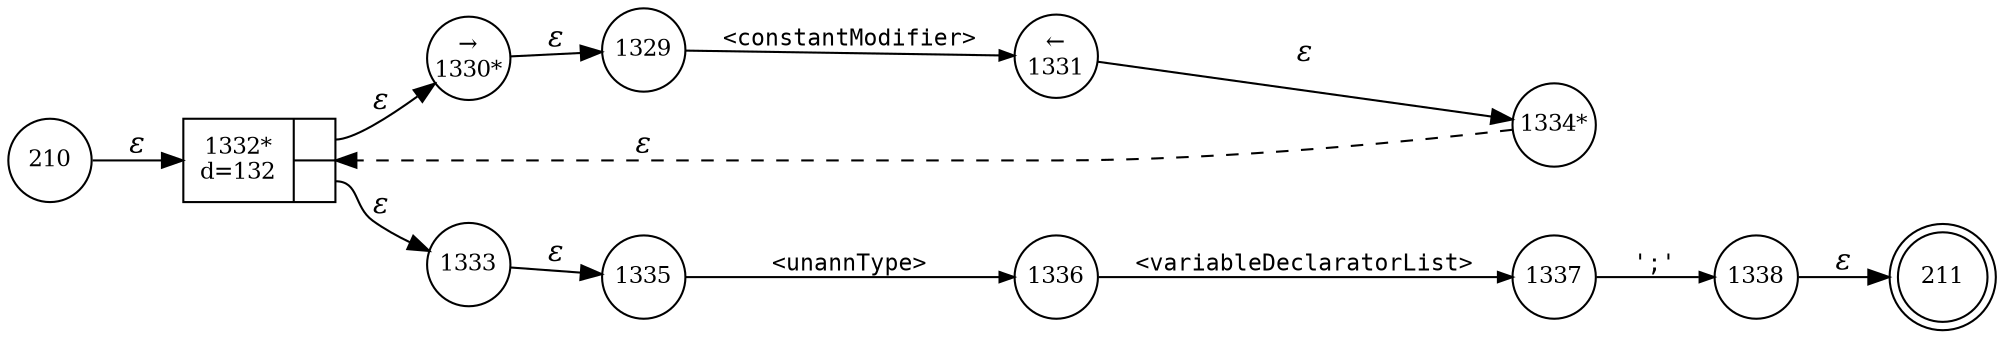 digraph ATN {
rankdir=LR;
s211[fontsize=11, label="211", shape=doublecircle, fixedsize=true, width=.6];
s1329[fontsize=11,label="1329", shape=circle, fixedsize=true, width=.55, peripheries=1];
s210[fontsize=11,label="210", shape=circle, fixedsize=true, width=.55, peripheries=1];
s1330[fontsize=11,label="&rarr;\n1330*", shape=circle, fixedsize=true, width=.55, peripheries=1];
s1331[fontsize=11,label="&larr;\n1331", shape=circle, fixedsize=true, width=.55, peripheries=1];
s1332[fontsize=11,label="{1332*\nd=132|{<p0>|<p1>}}", shape=record, fixedsize=false, peripheries=1];
s1333[fontsize=11,label="1333", shape=circle, fixedsize=true, width=.55, peripheries=1];
s1334[fontsize=11,label="1334*", shape=circle, fixedsize=true, width=.55, peripheries=1];
s1335[fontsize=11,label="1335", shape=circle, fixedsize=true, width=.55, peripheries=1];
s1336[fontsize=11,label="1336", shape=circle, fixedsize=true, width=.55, peripheries=1];
s1337[fontsize=11,label="1337", shape=circle, fixedsize=true, width=.55, peripheries=1];
s1338[fontsize=11,label="1338", shape=circle, fixedsize=true, width=.55, peripheries=1];
s210 -> s1332 [fontname="Times-Italic", label="&epsilon;"];
s1332:p0 -> s1330 [fontname="Times-Italic", label="&epsilon;"];
s1332:p1 -> s1333 [fontname="Times-Italic", label="&epsilon;"];
s1330 -> s1329 [fontname="Times-Italic", label="&epsilon;"];
s1333 -> s1335 [fontname="Times-Italic", label="&epsilon;"];
s1329 -> s1331 [fontsize=11, fontname="Courier", arrowsize=.7, label = "<constantModifier>", arrowhead = normal];
s1335 -> s1336 [fontsize=11, fontname="Courier", arrowsize=.7, label = "<unannType>", arrowhead = normal];
s1331 -> s1334 [fontname="Times-Italic", label="&epsilon;"];
s1336 -> s1337 [fontsize=11, fontname="Courier", arrowsize=.7, label = "<variableDeclaratorList>", arrowhead = normal];
s1334 -> s1332 [fontname="Times-Italic", label="&epsilon;", style="dashed"];
s1337 -> s1338 [fontsize=11, fontname="Courier", arrowsize=.7, label = "';'", arrowhead = normal];
s1338 -> s211 [fontname="Times-Italic", label="&epsilon;"];
}
